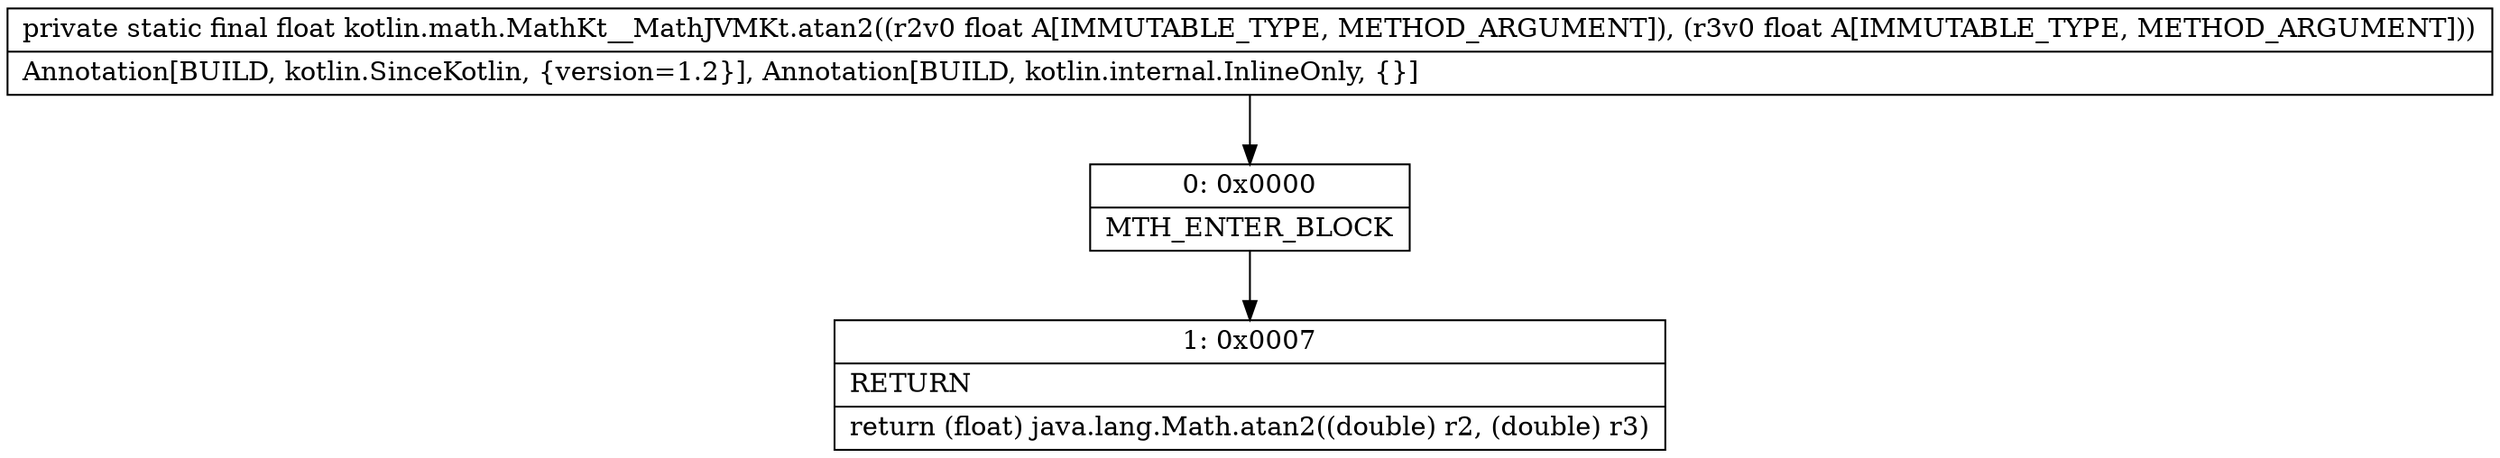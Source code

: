 digraph "CFG forkotlin.math.MathKt__MathJVMKt.atan2(FF)F" {
Node_0 [shape=record,label="{0\:\ 0x0000|MTH_ENTER_BLOCK\l}"];
Node_1 [shape=record,label="{1\:\ 0x0007|RETURN\l|return (float) java.lang.Math.atan2((double) r2, (double) r3)\l}"];
MethodNode[shape=record,label="{private static final float kotlin.math.MathKt__MathJVMKt.atan2((r2v0 float A[IMMUTABLE_TYPE, METHOD_ARGUMENT]), (r3v0 float A[IMMUTABLE_TYPE, METHOD_ARGUMENT]))  | Annotation[BUILD, kotlin.SinceKotlin, \{version=1.2\}], Annotation[BUILD, kotlin.internal.InlineOnly, \{\}]\l}"];
MethodNode -> Node_0;
Node_0 -> Node_1;
}

